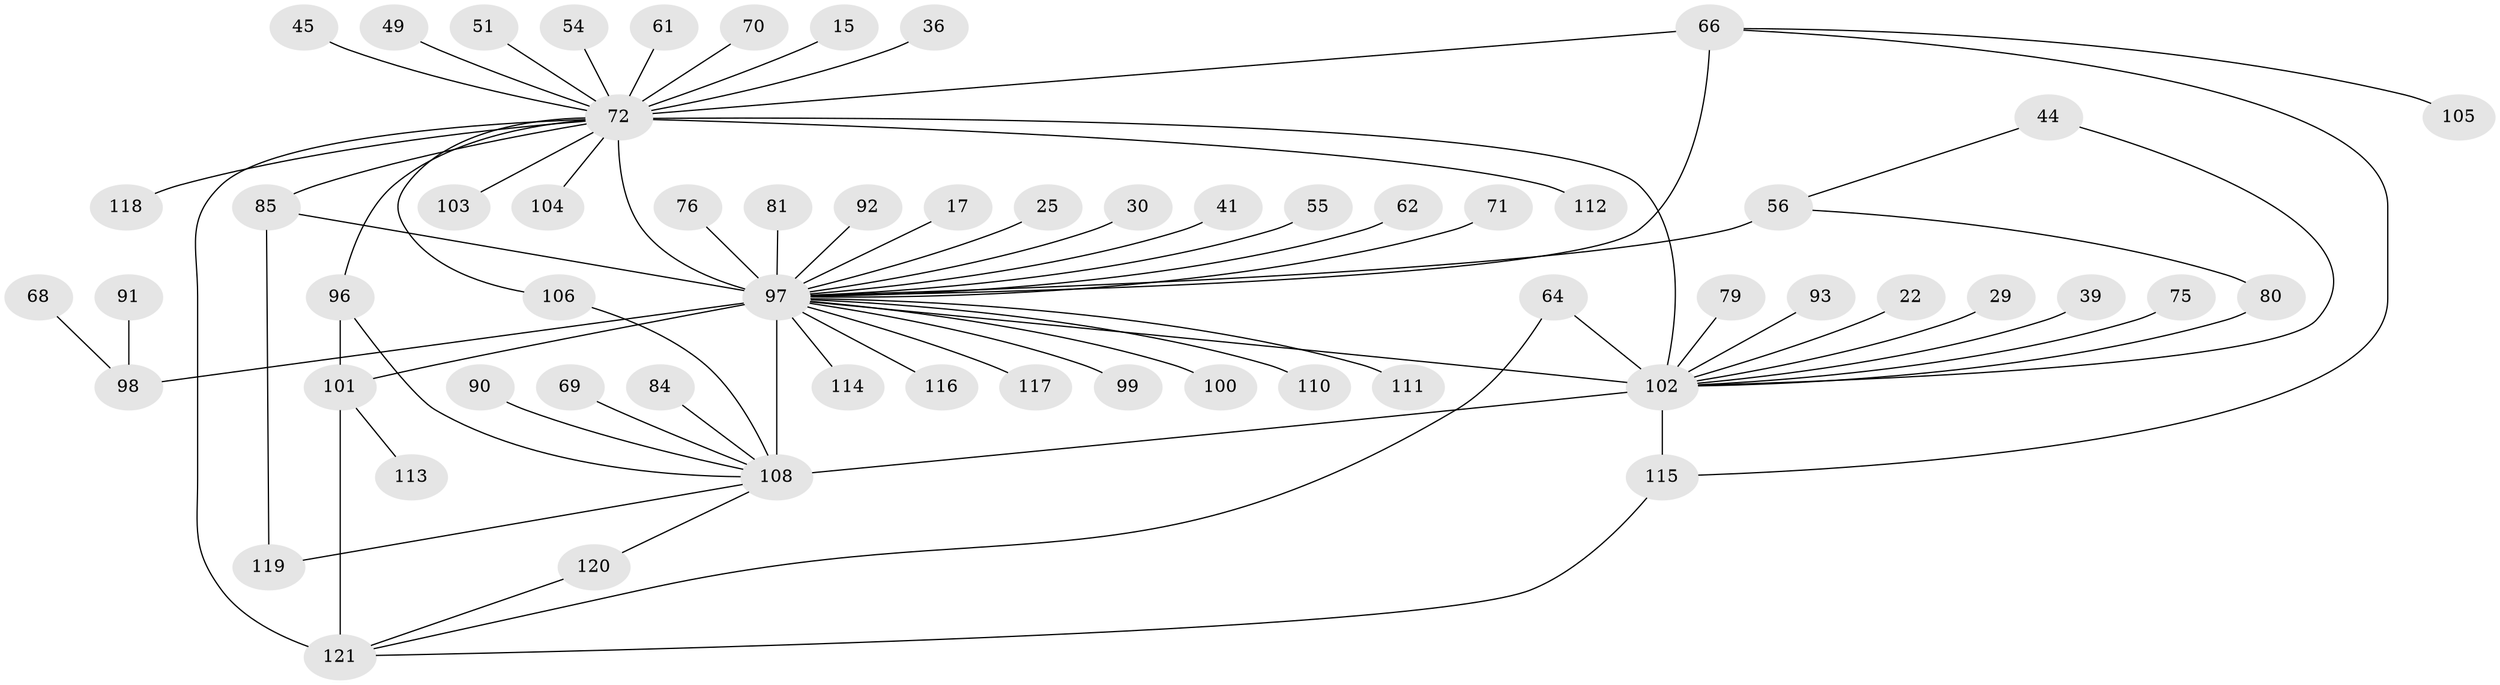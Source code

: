 // original degree distribution, {3: 0.1322314049586777, 32: 0.008264462809917356, 17: 0.008264462809917356, 20: 0.008264462809917356, 11: 0.008264462809917356, 2: 0.2975206611570248, 10: 0.008264462809917356, 5: 0.049586776859504134, 16: 0.008264462809917356, 6: 0.01652892561983471, 1: 0.38016528925619836, 4: 0.06611570247933884, 8: 0.008264462809917356}
// Generated by graph-tools (version 1.1) at 2025/47/03/09/25 04:47:55]
// undirected, 60 vertices, 74 edges
graph export_dot {
graph [start="1"]
  node [color=gray90,style=filled];
  15;
  17;
  22 [super="+21"];
  25;
  29;
  30;
  36;
  39;
  41;
  44;
  45;
  49;
  51;
  54;
  55 [super="+48"];
  56;
  61;
  62 [super="+24"];
  64;
  66 [super="+23+58"];
  68 [super="+53"];
  69;
  70;
  71;
  72 [super="+13+18"];
  75;
  76 [super="+67"];
  79;
  80;
  81;
  84;
  85 [super="+37+46"];
  90;
  91;
  92;
  93;
  96 [super="+40+42+74+86"];
  97 [super="+65+31+4"];
  98 [super="+8+60"];
  99;
  100 [super="+95"];
  101 [super="+9"];
  102 [super="+78+34+82"];
  103;
  104;
  105;
  106;
  108 [super="+11+50+19+1+59"];
  110;
  111;
  112 [super="+57+83"];
  113 [super="+26"];
  114;
  115;
  116;
  117;
  118;
  119;
  120 [super="+94"];
  121 [super="+38+43+109"];
  15 -- 72;
  17 -- 97;
  22 -- 102 [weight=2];
  25 -- 97;
  29 -- 102;
  30 -- 97;
  36 -- 72;
  39 -- 102;
  41 -- 97;
  44 -- 56;
  44 -- 102;
  45 -- 72;
  49 -- 72;
  51 -- 72;
  54 -- 72;
  55 -- 97;
  56 -- 80;
  56 -- 97 [weight=3];
  61 -- 72;
  62 -- 97;
  64 -- 121;
  64 -- 102;
  66 -- 115;
  66 -- 105;
  66 -- 72 [weight=2];
  66 -- 97;
  68 -- 98;
  69 -- 108;
  70 -- 72;
  71 -- 97;
  72 -- 85;
  72 -- 96;
  72 -- 103;
  72 -- 104;
  72 -- 106;
  72 -- 118;
  72 -- 121 [weight=3];
  72 -- 112;
  72 -- 97 [weight=6];
  72 -- 102 [weight=7];
  75 -- 102;
  76 -- 97;
  79 -- 102;
  80 -- 102;
  81 -- 97;
  84 -- 108;
  85 -- 119;
  85 -- 97 [weight=5];
  90 -- 108;
  91 -- 98;
  92 -- 97;
  93 -- 102;
  96 -- 101;
  96 -- 108;
  97 -- 98 [weight=3];
  97 -- 99;
  97 -- 100 [weight=2];
  97 -- 101 [weight=2];
  97 -- 108 [weight=8];
  97 -- 110;
  97 -- 111;
  97 -- 114;
  97 -- 116;
  97 -- 117;
  97 -- 102 [weight=3];
  101 -- 113;
  101 -- 121;
  102 -- 108 [weight=2];
  102 -- 115;
  106 -- 108;
  108 -- 119;
  108 -- 120;
  115 -- 121;
  120 -- 121;
}

